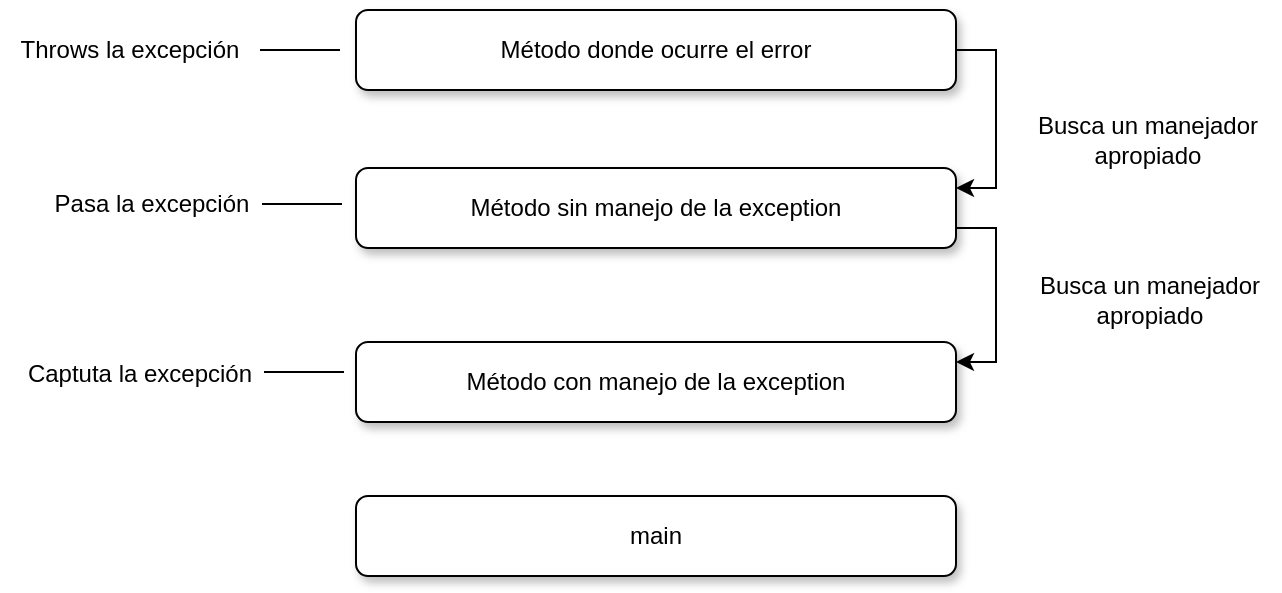 <mxfile version="24.7.1" type="device">
  <diagram name="Page-1" id="qRPVuou1H1Y0Zno1p6kB">
    <mxGraphModel dx="902" dy="689" grid="1" gridSize="10" guides="1" tooltips="1" connect="1" arrows="1" fold="1" page="1" pageScale="1" pageWidth="850" pageHeight="1100" math="0" shadow="0">
      <root>
        <mxCell id="0" />
        <mxCell id="1" parent="0" />
        <mxCell id="7mSWLYKNfLzSQgPV6mpU-14" style="edgeStyle=orthogonalEdgeStyle;rounded=0;orthogonalLoop=1;jettySize=auto;html=1;entryX=1;entryY=0.25;entryDx=0;entryDy=0;exitX=1;exitY=0.5;exitDx=0;exitDy=0;" edge="1" parent="1" source="7mSWLYKNfLzSQgPV6mpU-1" target="7mSWLYKNfLzSQgPV6mpU-2">
          <mxGeometry relative="1" as="geometry" />
        </mxCell>
        <mxCell id="7mSWLYKNfLzSQgPV6mpU-1" value="Método donde ocurre el error" style="rounded=1;whiteSpace=wrap;html=1;shadow=1;" vertex="1" parent="1">
          <mxGeometry x="298" y="80" width="300" height="40" as="geometry" />
        </mxCell>
        <mxCell id="7mSWLYKNfLzSQgPV6mpU-2" value="Método sin manejo de la exception" style="rounded=1;whiteSpace=wrap;html=1;shadow=1;" vertex="1" parent="1">
          <mxGeometry x="298" y="159" width="300" height="40" as="geometry" />
        </mxCell>
        <mxCell id="7mSWLYKNfLzSQgPV6mpU-3" value="Método con manejo de la exception" style="rounded=1;whiteSpace=wrap;html=1;shadow=1;" vertex="1" parent="1">
          <mxGeometry x="298" y="246" width="300" height="40" as="geometry" />
        </mxCell>
        <mxCell id="7mSWLYKNfLzSQgPV6mpU-4" value="main" style="rounded=1;whiteSpace=wrap;html=1;shadow=1;" vertex="1" parent="1">
          <mxGeometry x="298" y="323" width="300" height="40" as="geometry" />
        </mxCell>
        <mxCell id="7mSWLYKNfLzSQgPV6mpU-5" value="Throws la excepción" style="text;html=1;align=center;verticalAlign=middle;whiteSpace=wrap;rounded=0;" vertex="1" parent="1">
          <mxGeometry x="120" y="85" width="130" height="30" as="geometry" />
        </mxCell>
        <mxCell id="7mSWLYKNfLzSQgPV6mpU-6" value="Pasa la excepción" style="text;html=1;align=center;verticalAlign=middle;whiteSpace=wrap;rounded=0;" vertex="1" parent="1">
          <mxGeometry x="136" y="162" width="120" height="30" as="geometry" />
        </mxCell>
        <mxCell id="7mSWLYKNfLzSQgPV6mpU-7" value="Captuta la excepción" style="text;html=1;align=center;verticalAlign=middle;whiteSpace=wrap;rounded=0;" vertex="1" parent="1">
          <mxGeometry x="125" y="247" width="130" height="30" as="geometry" />
        </mxCell>
        <mxCell id="7mSWLYKNfLzSQgPV6mpU-11" value="" style="endArrow=none;html=1;rounded=0;" edge="1" parent="1">
          <mxGeometry width="50" height="50" relative="1" as="geometry">
            <mxPoint x="250" y="100" as="sourcePoint" />
            <mxPoint x="290" y="100" as="targetPoint" />
          </mxGeometry>
        </mxCell>
        <mxCell id="7mSWLYKNfLzSQgPV6mpU-12" value="" style="endArrow=none;html=1;rounded=0;" edge="1" parent="1">
          <mxGeometry width="50" height="50" relative="1" as="geometry">
            <mxPoint x="251" y="177" as="sourcePoint" />
            <mxPoint x="291" y="177" as="targetPoint" />
          </mxGeometry>
        </mxCell>
        <mxCell id="7mSWLYKNfLzSQgPV6mpU-13" value="" style="endArrow=none;html=1;rounded=0;" edge="1" parent="1">
          <mxGeometry width="50" height="50" relative="1" as="geometry">
            <mxPoint x="252" y="261" as="sourcePoint" />
            <mxPoint x="292" y="261" as="targetPoint" />
          </mxGeometry>
        </mxCell>
        <mxCell id="7mSWLYKNfLzSQgPV6mpU-15" style="edgeStyle=orthogonalEdgeStyle;rounded=0;orthogonalLoop=1;jettySize=auto;html=1;entryX=1;entryY=0.25;entryDx=0;entryDy=0;exitX=1;exitY=0.75;exitDx=0;exitDy=0;" edge="1" parent="1" source="7mSWLYKNfLzSQgPV6mpU-2" target="7mSWLYKNfLzSQgPV6mpU-3">
          <mxGeometry relative="1" as="geometry">
            <mxPoint x="618" y="191" as="sourcePoint" />
            <mxPoint x="618" y="260" as="targetPoint" />
          </mxGeometry>
        </mxCell>
        <mxCell id="7mSWLYKNfLzSQgPV6mpU-16" value="Busca un manejador apropiado" style="text;html=1;align=center;verticalAlign=middle;whiteSpace=wrap;rounded=0;" vertex="1" parent="1">
          <mxGeometry x="630" y="210" width="130" height="30" as="geometry" />
        </mxCell>
        <mxCell id="7mSWLYKNfLzSQgPV6mpU-18" value="Busca un manejador apropiado" style="text;html=1;align=center;verticalAlign=middle;whiteSpace=wrap;rounded=0;" vertex="1" parent="1">
          <mxGeometry x="629" y="130" width="130" height="30" as="geometry" />
        </mxCell>
      </root>
    </mxGraphModel>
  </diagram>
</mxfile>
